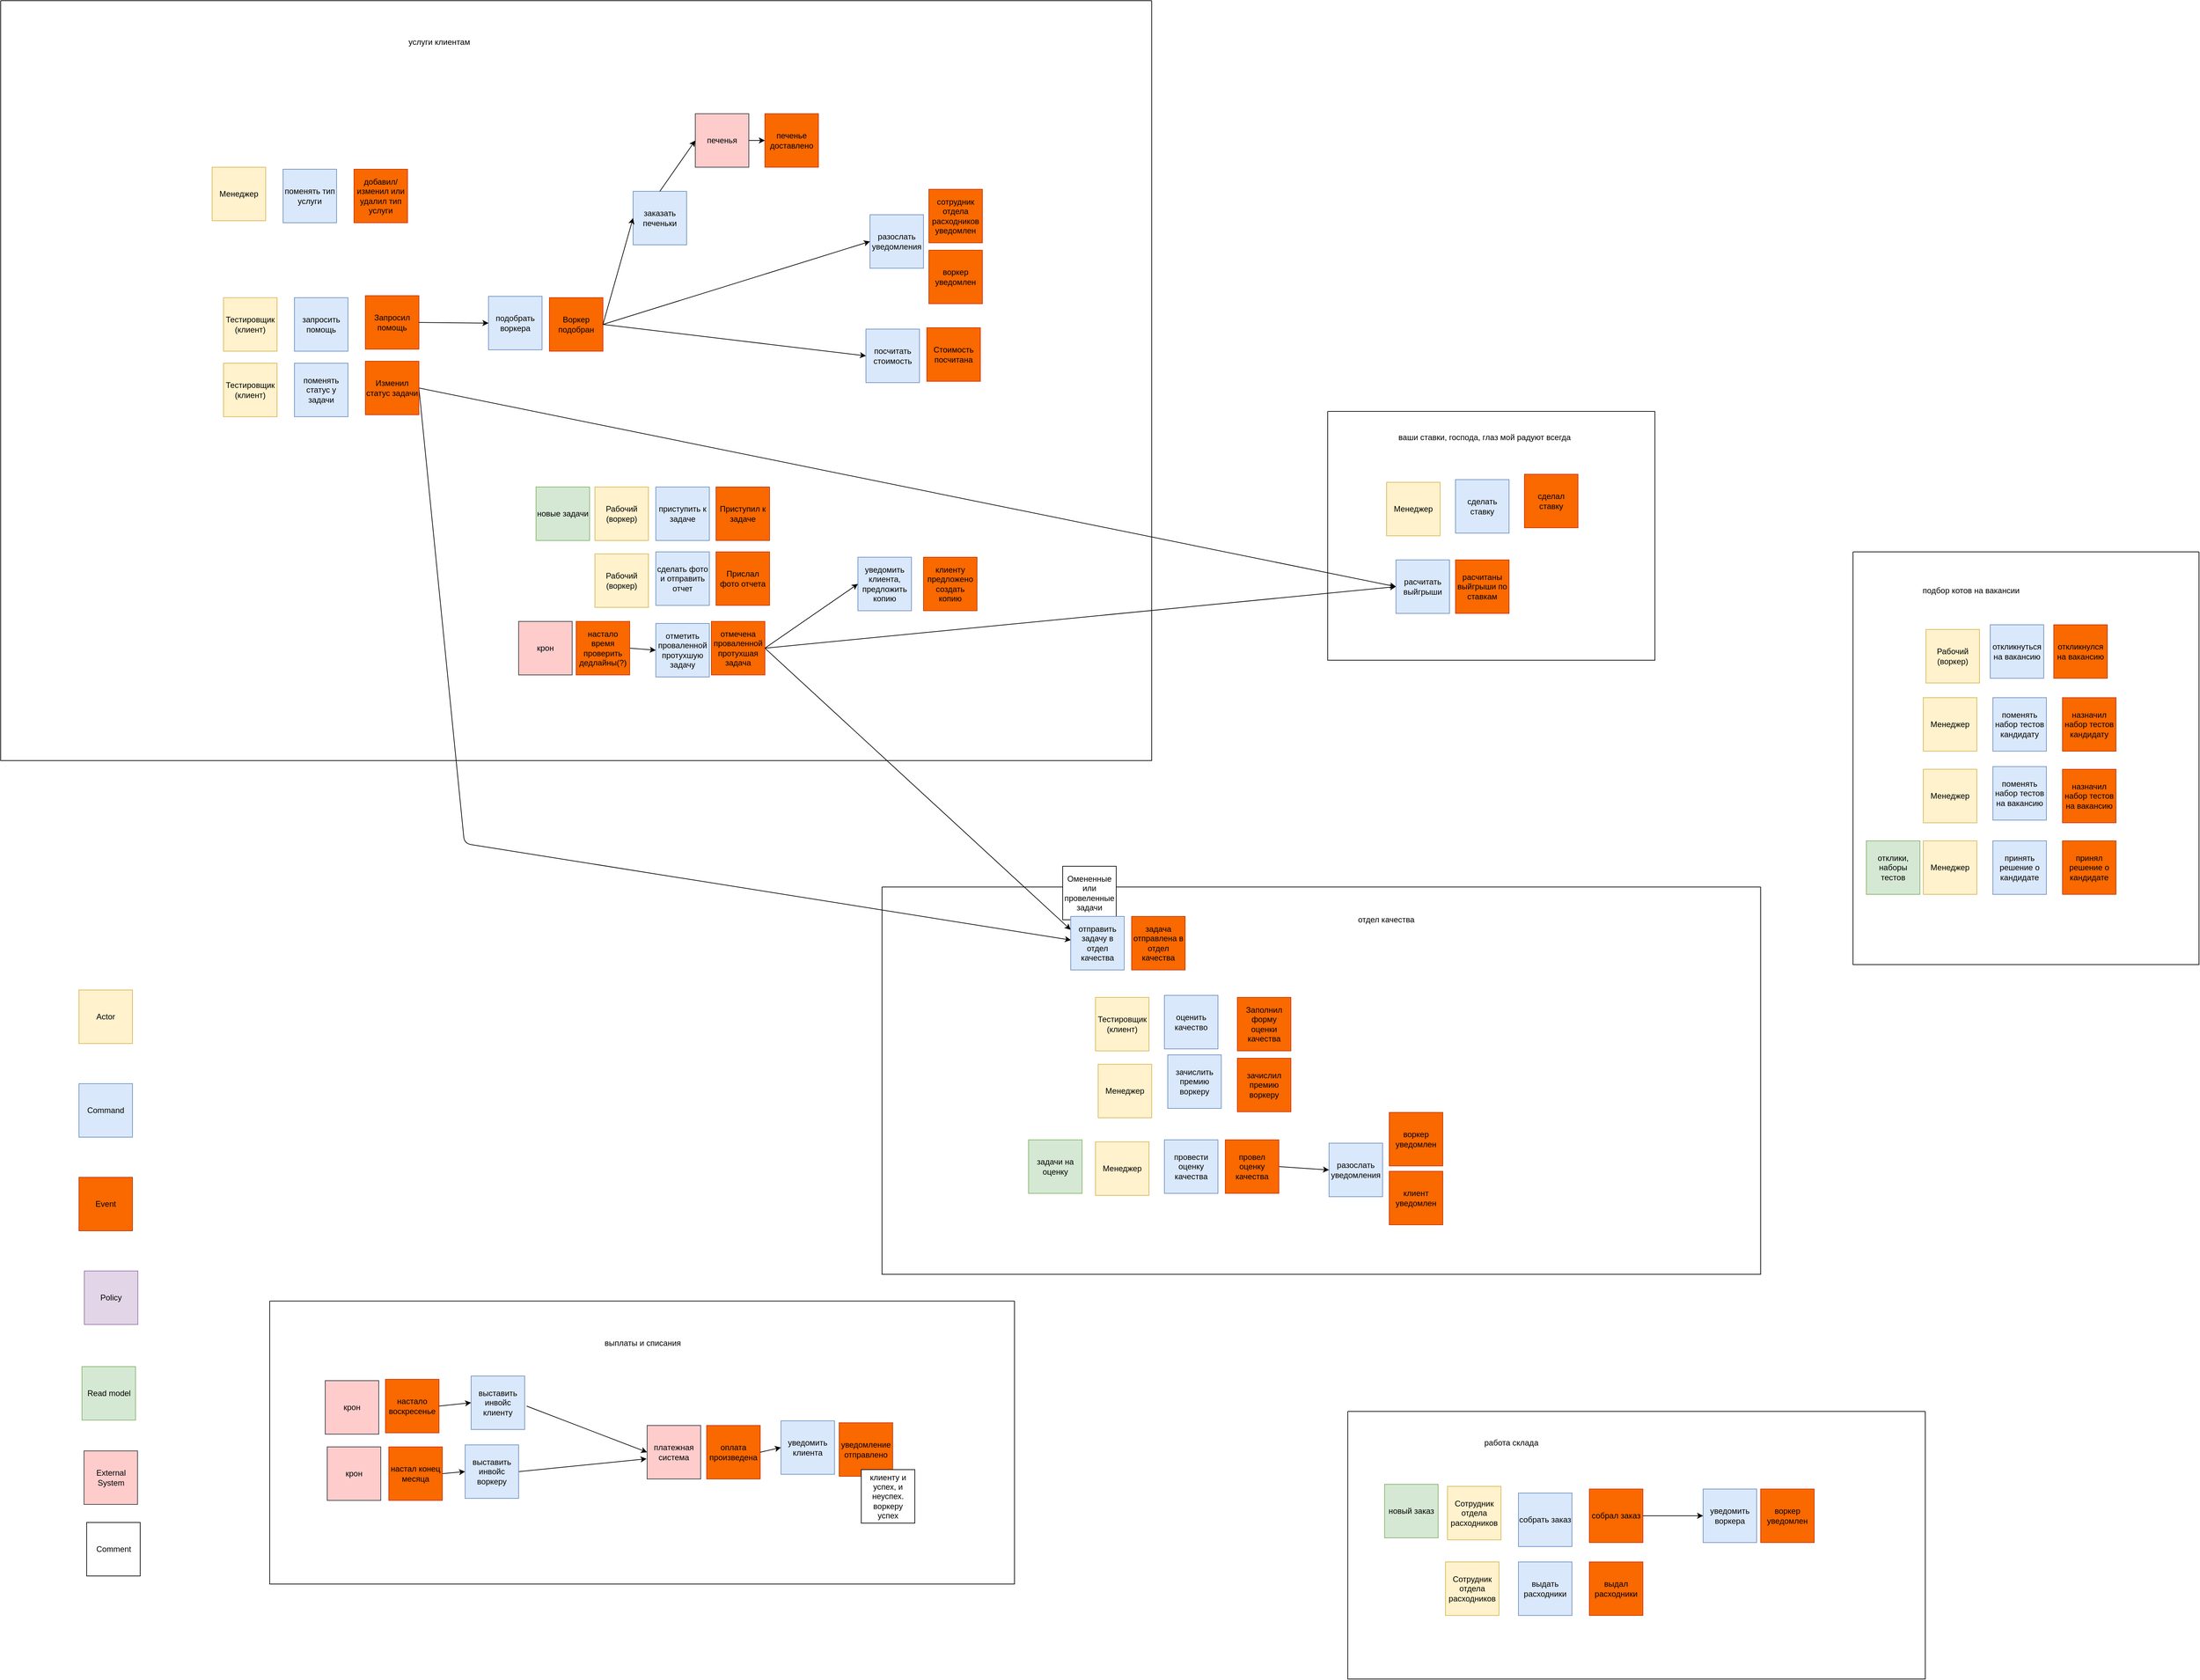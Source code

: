 <mxfile>
    <diagram id="7ufo_i_MTrv_OuP318Px" name="Page-1">
        <mxGraphModel dx="3291" dy="3073" grid="0" gridSize="10" guides="1" tooltips="1" connect="1" arrows="1" fold="1" page="0" pageScale="1" pageWidth="850" pageHeight="1100" math="0" shadow="0">
            <root>
                <mxCell id="0"/>
                <mxCell id="1" parent="0"/>
                <mxCell id="3" value="Actor" style="whiteSpace=wrap;html=1;aspect=fixed;fillColor=#fff2cc;strokeColor=#d6b656;" parent="1" vertex="1">
                    <mxGeometry x="-964" y="-271" width="80" height="80" as="geometry"/>
                </mxCell>
                <mxCell id="4" value="Command" style="whiteSpace=wrap;html=1;aspect=fixed;fillColor=#dae8fc;strokeColor=#6c8ebf;" parent="1" vertex="1">
                    <mxGeometry x="-964" y="-131" width="80" height="80" as="geometry"/>
                </mxCell>
                <mxCell id="5" value="Event" style="whiteSpace=wrap;html=1;aspect=fixed;fillColor=#fa6800;fontColor=#000000;strokeColor=#C73500;" parent="1" vertex="1">
                    <mxGeometry x="-964" y="9" width="80" height="80" as="geometry"/>
                </mxCell>
                <mxCell id="6" value="Policy" style="whiteSpace=wrap;html=1;aspect=fixed;fillColor=#e1d5e7;strokeColor=#9673a6;" parent="1" vertex="1">
                    <mxGeometry x="-956" y="149" width="80" height="80" as="geometry"/>
                </mxCell>
                <mxCell id="7" value="Read model" style="whiteSpace=wrap;html=1;aspect=fixed;fillColor=#d5e8d4;strokeColor=#82b366;" parent="1" vertex="1">
                    <mxGeometry x="-959.5" y="292" width="80" height="80" as="geometry"/>
                </mxCell>
                <mxCell id="8" value="External System" style="whiteSpace=wrap;html=1;aspect=fixed;fillColor=#ffcccc;strokeColor=#36393d;" parent="1" vertex="1">
                    <mxGeometry x="-956.5" y="418" width="80" height="80" as="geometry"/>
                </mxCell>
                <mxCell id="9" value="Comment" style="whiteSpace=wrap;html=1;aspect=fixed;" parent="1" vertex="1">
                    <mxGeometry x="-952.5" y="525" width="80" height="80" as="geometry"/>
                </mxCell>
                <mxCell id="40" style="edgeStyle=none;html=1;exitX=1;exitY=0.5;exitDx=0;exitDy=0;entryX=0.004;entryY=0.442;entryDx=0;entryDy=0;entryPerimeter=0;" parent="1" source="18" target="97" edge="1">
                    <mxGeometry relative="1" as="geometry">
                        <Array as="points">
                            <mxPoint x="-388" y="-490"/>
                        </Array>
                    </mxGeometry>
                </mxCell>
                <mxCell id="86" style="edgeStyle=none;html=1;exitX=1;exitY=0.5;exitDx=0;exitDy=0;entryX=0;entryY=0.5;entryDx=0;entryDy=0;" parent="1" source="18" target="103" edge="1">
                    <mxGeometry relative="1" as="geometry"/>
                </mxCell>
                <mxCell id="112" style="edgeStyle=none;html=1;exitX=1;exitY=0.5;exitDx=0;exitDy=0;entryX=0;entryY=0.25;entryDx=0;entryDy=0;" parent="1" source="29" target="97" edge="1">
                    <mxGeometry relative="1" as="geometry"/>
                </mxCell>
                <mxCell id="113" style="edgeStyle=none;html=1;exitX=1;exitY=0.5;exitDx=0;exitDy=0;entryX=0;entryY=0.5;entryDx=0;entryDy=0;" parent="1" source="29" target="103" edge="1">
                    <mxGeometry relative="1" as="geometry"/>
                </mxCell>
                <mxCell id="130" value="" style="swimlane;startSize=0;" parent="1" vertex="1">
                    <mxGeometry x="902" y="-1136" width="489" height="372" as="geometry"/>
                </mxCell>
                <mxCell id="52" value="&lt;span style=&quot;font-weight: 400;&quot;&gt;сделал ставку&lt;/span&gt;" style="whiteSpace=wrap;html=1;aspect=fixed;fillColor=#fa6800;fontColor=#000000;strokeColor=#C73500;fontStyle=1" parent="130" vertex="1">
                    <mxGeometry x="294" y="94" width="80" height="80" as="geometry"/>
                </mxCell>
                <mxCell id="53" value="&lt;span style=&quot;font-weight: 400;&quot;&gt;расчитаны выйгрыши по ставкам&lt;/span&gt;" style="whiteSpace=wrap;html=1;aspect=fixed;fillColor=#fa6800;fontColor=#000000;strokeColor=#C73500;fontStyle=1" parent="130" vertex="1">
                    <mxGeometry x="191" y="222" width="80" height="80" as="geometry"/>
                </mxCell>
                <mxCell id="82" value="Менеджер" style="whiteSpace=wrap;html=1;aspect=fixed;fillColor=#fff2cc;strokeColor=#d6b656;" parent="130" vertex="1">
                    <mxGeometry x="88" y="106" width="80" height="80" as="geometry"/>
                </mxCell>
                <mxCell id="85" value="сделать ставку" style="whiteSpace=wrap;html=1;aspect=fixed;fillColor=#dae8fc;strokeColor=#6c8ebf;" parent="130" vertex="1">
                    <mxGeometry x="191" y="102" width="80" height="80" as="geometry"/>
                </mxCell>
                <mxCell id="103" value="расчитать выйгрыши" style="whiteSpace=wrap;html=1;aspect=fixed;fillColor=#dae8fc;strokeColor=#6c8ebf;" parent="130" vertex="1">
                    <mxGeometry x="102" y="222" width="80" height="80" as="geometry"/>
                </mxCell>
                <mxCell id="131" value="ваши ставки, господа, глаз мой радуют всегда&lt;span style=&quot;color: rgba(0, 0, 0, 0); font-family: monospace; font-size: 0px; text-align: start;&quot;&gt;%3CmxGraphModel%3E%3Croot%3E%3CmxCell%20id%3D%220%22%2F%3E%3CmxCell%20id%3D%221%22%20parent%3D%220%22%2F%3E%3CmxCell%20id%3D%222%22%20value%3D%22%26lt%3Bspan%20style%3D%26quot%3Bfont-weight%3A%20normal%3B%26quot%3B%26gt%3B%D0%BE%D1%82%D0%BC%D0%B5%D1%87%D0%B5%D0%BD%D0%B0%20%D0%BF%D1%80%D0%BE%D0%B2%D0%B0%D0%BB%D0%B5%D0%BD%D0%BD%D0%BE%D0%B9%20%D0%BF%D1%80%D0%BE%D1%82%D1%83%D1%85%D1%88%D0%B0%D1%8F%20%D0%B7%D0%B0%D0%B4%D0%B0%D1%87%D0%B0%26lt%3B%2Fspan%26gt%3B%22%20style%3D%22whiteSpace%3Dwrap%3Bhtml%3D1%3Baspect%3Dfixed%3BfillColor%3D%23fa6800%3BfontColor%3D%23000000%3BstrokeColor%3D%23C73500%3BfontStyle%3D1%22%20vertex%3D%221%22%20parent%3D%221%22%3E%3CmxGeometry%20x%3D%22-151%22%20y%3D%22-830%22%20width%3D%2280%22%20height%3D%2280%22%20as%3D%22geometry%22%2F%3E%3C%2FmxCell%3E%3C%2Froot%3E%3C%2FmxGraphModel%3EЮ&lt;/span&gt;" style="text;html=1;align=center;verticalAlign=middle;resizable=0;points=[];autosize=1;strokeColor=none;fillColor=none;" parent="130" vertex="1">
                    <mxGeometry x="96" y="26" width="275" height="26" as="geometry"/>
                </mxCell>
                <mxCell id="132" value="" style="swimlane;startSize=0;" parent="1" vertex="1">
                    <mxGeometry x="1687" y="-926" width="517" height="617" as="geometry"/>
                </mxCell>
                <mxCell id="25" value="&lt;span style=&quot;font-weight: normal;&quot;&gt;откликнулся на вакансию&lt;/span&gt;" style="whiteSpace=wrap;html=1;aspect=fixed;fillColor=#fa6800;fontColor=#000000;strokeColor=#C73500;fontStyle=1" parent="132" vertex="1">
                    <mxGeometry x="300" y="109" width="80" height="80" as="geometry"/>
                </mxCell>
                <mxCell id="26" value="&lt;span style=&quot;font-weight: normal;&quot;&gt;назначил набор тестов кандидату&lt;/span&gt;" style="whiteSpace=wrap;html=1;aspect=fixed;fillColor=#fa6800;fontColor=#000000;strokeColor=#C73500;fontStyle=1" parent="132" vertex="1">
                    <mxGeometry x="313" y="218" width="80" height="80" as="geometry"/>
                </mxCell>
                <mxCell id="27" value="&lt;span style=&quot;font-weight: normal;&quot;&gt;назначил набор тестов на вакансию&lt;/span&gt;" style="whiteSpace=wrap;html=1;aspect=fixed;fillColor=#fa6800;fontColor=#000000;strokeColor=#C73500;fontStyle=1" parent="132" vertex="1">
                    <mxGeometry x="313" y="325" width="80" height="80" as="geometry"/>
                </mxCell>
                <mxCell id="28" value="&lt;span style=&quot;font-weight: normal;&quot;&gt;принял решение о кандидате&lt;/span&gt;" style="whiteSpace=wrap;html=1;aspect=fixed;fillColor=#fa6800;fontColor=#000000;strokeColor=#C73500;fontStyle=1" parent="132" vertex="1">
                    <mxGeometry x="313" y="432" width="80" height="80" as="geometry"/>
                </mxCell>
                <mxCell id="68" value="Рабочий (воркер)" style="whiteSpace=wrap;html=1;aspect=fixed;fillColor=#fff2cc;strokeColor=#d6b656;" parent="132" vertex="1">
                    <mxGeometry x="109" y="116" width="80" height="80" as="geometry"/>
                </mxCell>
                <mxCell id="72" value="откликнуться на вакансию" style="whiteSpace=wrap;html=1;aspect=fixed;fillColor=#dae8fc;strokeColor=#6c8ebf;" parent="132" vertex="1">
                    <mxGeometry x="205" y="109" width="80" height="80" as="geometry"/>
                </mxCell>
                <mxCell id="78" value="Менеджер" style="whiteSpace=wrap;html=1;aspect=fixed;fillColor=#fff2cc;strokeColor=#d6b656;" parent="132" vertex="1">
                    <mxGeometry x="105" y="218" width="80" height="80" as="geometry"/>
                </mxCell>
                <mxCell id="79" value="Менеджер" style="whiteSpace=wrap;html=1;aspect=fixed;fillColor=#fff2cc;strokeColor=#d6b656;" parent="132" vertex="1">
                    <mxGeometry x="105" y="325" width="80" height="80" as="geometry"/>
                </mxCell>
                <mxCell id="80" value="Менеджер" style="whiteSpace=wrap;html=1;aspect=fixed;fillColor=#fff2cc;strokeColor=#d6b656;" parent="132" vertex="1">
                    <mxGeometry x="105" y="432" width="80" height="80" as="geometry"/>
                </mxCell>
                <mxCell id="88" value="поменять набор тестов кандидату" style="whiteSpace=wrap;html=1;aspect=fixed;fillColor=#dae8fc;strokeColor=#6c8ebf;" parent="132" vertex="1">
                    <mxGeometry x="209" y="218" width="80" height="80" as="geometry"/>
                </mxCell>
                <mxCell id="89" value="поменять набор тестов на вакансию" style="whiteSpace=wrap;html=1;aspect=fixed;fillColor=#dae8fc;strokeColor=#6c8ebf;" parent="132" vertex="1">
                    <mxGeometry x="209" y="321" width="80" height="80" as="geometry"/>
                </mxCell>
                <mxCell id="90" value="принять решение о кандидате" style="whiteSpace=wrap;html=1;aspect=fixed;fillColor=#dae8fc;strokeColor=#6c8ebf;" parent="132" vertex="1">
                    <mxGeometry x="209" y="432" width="80" height="80" as="geometry"/>
                </mxCell>
                <mxCell id="133" value="подбор котов на вакансии" style="text;html=1;align=center;verticalAlign=middle;resizable=0;points=[];autosize=1;strokeColor=none;fillColor=none;" parent="132" vertex="1">
                    <mxGeometry x="94" y="45" width="163" height="26" as="geometry"/>
                </mxCell>
                <mxCell id="149" value="отклики, наборы тестов" style="whiteSpace=wrap;html=1;aspect=fixed;fillColor=#d5e8d4;strokeColor=#82b366;" vertex="1" parent="132">
                    <mxGeometry x="20" y="432" width="80" height="80" as="geometry"/>
                </mxCell>
                <mxCell id="134" value="" style="swimlane;startSize=0;" parent="1" vertex="1">
                    <mxGeometry x="932" y="359" width="863" height="400" as="geometry"/>
                </mxCell>
                <mxCell id="14" value="Сотрудник отдела расходников" style="whiteSpace=wrap;html=1;aspect=fixed;fillColor=#fff2cc;strokeColor=#d6b656;" parent="134" vertex="1">
                    <mxGeometry x="149" y="112" width="80" height="80" as="geometry"/>
                </mxCell>
                <mxCell id="32" value="&lt;span style=&quot;font-weight: normal;&quot;&gt;выдал расходники&lt;/span&gt;" style="whiteSpace=wrap;html=1;aspect=fixed;fillColor=#fa6800;fontColor=#000000;strokeColor=#C73500;fontStyle=1" parent="134" vertex="1">
                    <mxGeometry x="361" y="225" width="80" height="80" as="geometry"/>
                </mxCell>
                <mxCell id="54" value="&lt;span style=&quot;font-weight: normal;&quot;&gt;собрал заказ&lt;/span&gt;" style="whiteSpace=wrap;html=1;aspect=fixed;fillColor=#fa6800;fontColor=#000000;strokeColor=#C73500;fontStyle=1" parent="134" vertex="1">
                    <mxGeometry x="361" y="116" width="80" height="80" as="geometry"/>
                </mxCell>
                <mxCell id="55" value="&lt;span style=&quot;font-weight: normal;&quot;&gt;воркер уведомлен&lt;/span&gt;" style="whiteSpace=wrap;html=1;aspect=fixed;fillColor=#fa6800;fontColor=#000000;strokeColor=#C73500;fontStyle=1" parent="134" vertex="1">
                    <mxGeometry x="617" y="116" width="80" height="80" as="geometry"/>
                </mxCell>
                <mxCell id="93" value="Сотрудник отдела расходников" style="whiteSpace=wrap;html=1;aspect=fixed;fillColor=#fff2cc;strokeColor=#d6b656;" parent="134" vertex="1">
                    <mxGeometry x="146" y="225" width="80" height="80" as="geometry"/>
                </mxCell>
                <mxCell id="94" value="собрать заказ" style="whiteSpace=wrap;html=1;aspect=fixed;fillColor=#dae8fc;strokeColor=#6c8ebf;" parent="134" vertex="1">
                    <mxGeometry x="255" y="122" width="80" height="80" as="geometry"/>
                </mxCell>
                <mxCell id="95" value="выдать расходники" style="whiteSpace=wrap;html=1;aspect=fixed;fillColor=#dae8fc;strokeColor=#6c8ebf;" parent="134" vertex="1">
                    <mxGeometry x="255" y="225" width="80" height="80" as="geometry"/>
                </mxCell>
                <mxCell id="108" value="уведомить воркера" style="whiteSpace=wrap;html=1;aspect=fixed;fillColor=#dae8fc;strokeColor=#6c8ebf;" parent="134" vertex="1">
                    <mxGeometry x="531" y="116" width="80" height="80" as="geometry"/>
                </mxCell>
                <mxCell id="56" style="edgeStyle=none;html=1;exitX=1;exitY=0.5;exitDx=0;exitDy=0;entryX=0;entryY=0.5;entryDx=0;entryDy=0;" parent="134" source="54" target="108" edge="1">
                    <mxGeometry relative="1" as="geometry"/>
                </mxCell>
                <mxCell id="135" value="работа склада" style="text;html=1;align=center;verticalAlign=middle;resizable=0;points=[];autosize=1;strokeColor=none;fillColor=none;" parent="134" vertex="1">
                    <mxGeometry x="194" y="34" width="99" height="26" as="geometry"/>
                </mxCell>
                <mxCell id="142" value="новый заказ" style="whiteSpace=wrap;html=1;aspect=fixed;fillColor=#d5e8d4;strokeColor=#82b366;" vertex="1" parent="134">
                    <mxGeometry x="55" y="109" width="80" height="80" as="geometry"/>
                </mxCell>
                <mxCell id="136" value="" style="swimlane;startSize=0;" parent="1" vertex="1">
                    <mxGeometry x="236" y="-425" width="1313" height="579" as="geometry"/>
                </mxCell>
                <mxCell id="39" value="&lt;span style=&quot;font-weight: normal;&quot;&gt;задача отправлена в отдел качества&lt;/span&gt;" style="whiteSpace=wrap;html=1;aspect=fixed;fillColor=#fa6800;fontColor=#000000;strokeColor=#C73500;fontStyle=1" parent="136" vertex="1">
                    <mxGeometry x="373" y="44" width="80" height="80" as="geometry"/>
                </mxCell>
                <mxCell id="41" value="Омененные или провеленные задачи" style="whiteSpace=wrap;html=1;aspect=fixed;" parent="136" vertex="1">
                    <mxGeometry x="270" y="-31" width="80" height="80" as="geometry"/>
                </mxCell>
                <mxCell id="42" value="&lt;span style=&quot;font-weight: normal;&quot;&gt;Заполнил форму оценки качества&lt;/span&gt;" style="whiteSpace=wrap;html=1;aspect=fixed;fillColor=#fa6800;fontColor=#000000;strokeColor=#C73500;fontStyle=1" parent="136" vertex="1">
                    <mxGeometry x="531" y="165" width="80" height="80" as="geometry"/>
                </mxCell>
                <mxCell id="60" value="&lt;span style=&quot;font-weight: normal;&quot;&gt;воркер уведомлен&lt;/span&gt;" style="whiteSpace=wrap;html=1;aspect=fixed;fillColor=#fa6800;fontColor=#000000;strokeColor=#C73500;fontStyle=1" parent="136" vertex="1">
                    <mxGeometry x="758" y="337" width="80" height="80" as="geometry"/>
                </mxCell>
                <mxCell id="61" value="&lt;span style=&quot;font-weight: normal;&quot;&gt;клиент уведомлен&lt;/span&gt;" style="whiteSpace=wrap;html=1;aspect=fixed;fillColor=#fa6800;fontColor=#000000;strokeColor=#C73500;fontStyle=1" parent="136" vertex="1">
                    <mxGeometry x="758" y="425" width="80" height="80" as="geometry"/>
                </mxCell>
                <mxCell id="76" value="Тестировщик&lt;br&gt;(клиент)" style="whiteSpace=wrap;html=1;aspect=fixed;fillColor=#fff2cc;strokeColor=#d6b656;" parent="136" vertex="1">
                    <mxGeometry x="319" y="165" width="80" height="80" as="geometry"/>
                </mxCell>
                <mxCell id="77" value="оценить качество" style="whiteSpace=wrap;html=1;aspect=fixed;fillColor=#dae8fc;strokeColor=#6c8ebf;" parent="136" vertex="1">
                    <mxGeometry x="422" y="162" width="80" height="80" as="geometry"/>
                </mxCell>
                <mxCell id="81" value="Менеджер" style="whiteSpace=wrap;html=1;aspect=fixed;fillColor=#fff2cc;strokeColor=#d6b656;" parent="136" vertex="1">
                    <mxGeometry x="319" y="381" width="80" height="80" as="geometry"/>
                </mxCell>
                <mxCell id="91" value="провести оценку качества" style="whiteSpace=wrap;html=1;aspect=fixed;fillColor=#dae8fc;strokeColor=#6c8ebf;" parent="136" vertex="1">
                    <mxGeometry x="422" y="378" width="80" height="80" as="geometry"/>
                </mxCell>
                <mxCell id="97" value="отправить задачу в отдел качества" style="whiteSpace=wrap;html=1;aspect=fixed;fillColor=#dae8fc;strokeColor=#6c8ebf;" parent="136" vertex="1">
                    <mxGeometry x="282" y="44" width="80" height="80" as="geometry"/>
                </mxCell>
                <mxCell id="105" value="разослать уведомления" style="whiteSpace=wrap;html=1;aspect=fixed;fillColor=#dae8fc;strokeColor=#6c8ebf;" parent="136" vertex="1">
                    <mxGeometry x="668" y="383" width="80" height="80" as="geometry"/>
                </mxCell>
                <mxCell id="107" style="edgeStyle=none;html=1;exitX=1;exitY=0.5;exitDx=0;exitDy=0;entryX=0;entryY=0.5;entryDx=0;entryDy=0;" parent="136" source="146" target="105" edge="1">
                    <mxGeometry relative="1" as="geometry"/>
                </mxCell>
                <mxCell id="137" value="отдел качества" style="text;html=1;align=center;verticalAlign=middle;resizable=0;points=[];autosize=1;strokeColor=none;fillColor=none;" parent="136" vertex="1">
                    <mxGeometry x="702" y="36" width="102" height="26" as="geometry"/>
                </mxCell>
                <mxCell id="143" value="&lt;span style=&quot;font-weight: normal;&quot;&gt;зачислил премию воркеру&lt;/span&gt;&lt;span style=&quot;color: rgba(0, 0, 0, 0); font-family: monospace; font-size: 0px; font-weight: 400; text-align: start;&quot;&gt;%3CmxGraphModel%3E%3Croot%3E%3CmxCell%20id%3D%220%22%2F%3E%3CmxCell%20id%3D%221%22%20parent%3D%220%22%2F%3E%3CmxCell%20id%3D%222%22%20value%3D%22%26lt%3Bspan%20style%3D%26quot%3Bfont-weight%3A%20normal%3B%26quot%3B%26gt%3B%D0%BF%D1%80%D0%B8%D0%BD%D1%8F%D0%BB%20%D1%80%D0%B5%D1%88%D0%B5%D0%BD%D0%B8%D0%B5%20%D0%BE%20%D0%BA%D0%B0%D0%BD%D0%B4%D0%B8%D0%B4%D0%B0%D1%82%D0%B5%26lt%3B%2Fspan%26gt%3B%22%20style%3D%22whiteSpace%3Dwrap%3Bhtml%3D1%3Baspect%3Dfixed%3BfillColor%3D%23fa6800%3BfontColor%3D%23000000%3BstrokeColor%3D%23C73500%3BfontStyle%3D1%22%20vertex%3D%221%22%20parent%3D%221%22%3E%3CmxGeometry%20x%3D%221259%22%20y%3D%22513%22%20width%3D%2280%22%20height%3D%2280%22%20as%3D%22geometry%22%2F%3E%3C%2FmxCell%3E%3C%2Froot%3E%3C%2FmxGraphModel%3E&lt;/span&gt;" style="whiteSpace=wrap;html=1;aspect=fixed;fillColor=#fa6800;fontColor=#000000;strokeColor=#C73500;fontStyle=1" vertex="1" parent="136">
                    <mxGeometry x="531" y="256" width="80" height="80" as="geometry"/>
                </mxCell>
                <mxCell id="144" value="Менеджер" style="whiteSpace=wrap;html=1;aspect=fixed;fillColor=#fff2cc;strokeColor=#d6b656;" vertex="1" parent="136">
                    <mxGeometry x="323" y="265" width="80" height="80" as="geometry"/>
                </mxCell>
                <mxCell id="145" value="зачислить премию воркеру" style="whiteSpace=wrap;html=1;aspect=fixed;fillColor=#dae8fc;strokeColor=#6c8ebf;" vertex="1" parent="136">
                    <mxGeometry x="427" y="251" width="80" height="80" as="geometry"/>
                </mxCell>
                <mxCell id="146" value="&lt;span style=&quot;font-weight: 400;&quot;&gt;провел оценку качества&lt;/span&gt;" style="whiteSpace=wrap;html=1;aspect=fixed;fillColor=#fa6800;fontColor=#000000;strokeColor=#C73500;fontStyle=1" vertex="1" parent="136">
                    <mxGeometry x="513" y="378" width="80" height="80" as="geometry"/>
                </mxCell>
                <mxCell id="147" value="задачи на оценку" style="whiteSpace=wrap;html=1;aspect=fixed;fillColor=#d5e8d4;strokeColor=#82b366;" vertex="1" parent="136">
                    <mxGeometry x="219" y="378" width="80" height="80" as="geometry"/>
                </mxCell>
                <mxCell id="138" value="" style="swimlane;startSize=0;" parent="1" vertex="1">
                    <mxGeometry x="-679" y="194" width="1113" height="423" as="geometry"/>
                </mxCell>
                <mxCell id="47" style="edgeStyle=none;html=1;exitX=1;exitY=0.5;exitDx=0;exitDy=0;entryX=0;entryY=0.5;entryDx=0;entryDy=0;" parent="138" target="44" edge="1">
                    <mxGeometry relative="1" as="geometry">
                        <mxPoint x="384" y="157" as="sourcePoint"/>
                    </mxGeometry>
                </mxCell>
                <mxCell id="44" value="платежная система" style="whiteSpace=wrap;html=1;aspect=fixed;fillColor=#ffcccc;strokeColor=#36393d;" parent="138" vertex="1">
                    <mxGeometry x="564" y="186" width="80" height="80" as="geometry"/>
                </mxCell>
                <mxCell id="45" value="&lt;span style=&quot;font-weight: normal;&quot;&gt;оплата произведена&lt;/span&gt;" style="whiteSpace=wrap;html=1;aspect=fixed;fillColor=#fa6800;fontColor=#000000;strokeColor=#C73500;fontStyle=1" parent="138" vertex="1">
                    <mxGeometry x="653" y="186" width="80" height="80" as="geometry"/>
                </mxCell>
                <mxCell id="50" style="edgeStyle=none;html=1;exitX=1;exitY=0.5;exitDx=0;exitDy=0;entryX=-0.01;entryY=0.623;entryDx=0;entryDy=0;entryPerimeter=0;" parent="138" source="122" target="44" edge="1">
                    <mxGeometry relative="1" as="geometry">
                        <mxPoint x="384" y="248.0" as="sourcePoint"/>
                    </mxGeometry>
                </mxCell>
                <mxCell id="57" value="&lt;span style=&quot;font-weight: 400;&quot;&gt;уведомление отправлено&lt;/span&gt;" style="whiteSpace=wrap;html=1;aspect=fixed;fillColor=#fa6800;fontColor=#000000;strokeColor=#C73500;fontStyle=1" parent="138" vertex="1">
                    <mxGeometry x="851" y="182" width="80" height="80" as="geometry"/>
                </mxCell>
                <mxCell id="59" value="клиенту и успех, и неуспех. воркеру успех" style="whiteSpace=wrap;html=1;aspect=fixed;" parent="138" vertex="1">
                    <mxGeometry x="884" y="252" width="80" height="80" as="geometry"/>
                </mxCell>
                <mxCell id="104" value="уведомить клиента" style="whiteSpace=wrap;html=1;aspect=fixed;fillColor=#dae8fc;strokeColor=#6c8ebf;" parent="138" vertex="1">
                    <mxGeometry x="764" y="179" width="80" height="80" as="geometry"/>
                </mxCell>
                <mxCell id="58" style="edgeStyle=none;html=1;exitX=1;exitY=0.5;exitDx=0;exitDy=0;entryX=0;entryY=0.5;entryDx=0;entryDy=0;" parent="138" source="45" target="104" edge="1">
                    <mxGeometry relative="1" as="geometry"/>
                </mxCell>
                <mxCell id="118" value="крон" style="whiteSpace=wrap;html=1;aspect=fixed;fillColor=#ffcccc;strokeColor=#36393d;" parent="138" vertex="1">
                    <mxGeometry x="83" y="119" width="80" height="80" as="geometry"/>
                </mxCell>
                <mxCell id="119" value="крон" style="whiteSpace=wrap;html=1;aspect=fixed;fillColor=#ffcccc;strokeColor=#36393d;" parent="138" vertex="1">
                    <mxGeometry x="86" y="218" width="80" height="80" as="geometry"/>
                </mxCell>
                <mxCell id="120" value="настало воскресенье" style="whiteSpace=wrap;html=1;aspect=fixed;fillColor=#fa6800;fontColor=#000000;strokeColor=#C73500;" parent="138" vertex="1">
                    <mxGeometry x="173" y="117" width="80" height="80" as="geometry"/>
                </mxCell>
                <mxCell id="121" value="выставить инвойс клиенту" style="whiteSpace=wrap;html=1;aspect=fixed;fillColor=#dae8fc;strokeColor=#6c8ebf;" parent="138" vertex="1">
                    <mxGeometry x="301" y="112" width="80" height="80" as="geometry"/>
                </mxCell>
                <mxCell id="124" style="edgeStyle=none;html=1;exitX=1;exitY=0.5;exitDx=0;exitDy=0;entryX=0;entryY=0.5;entryDx=0;entryDy=0;" parent="138" source="120" target="121" edge="1">
                    <mxGeometry relative="1" as="geometry"/>
                </mxCell>
                <mxCell id="122" value="выставить инвойс воркеру" style="whiteSpace=wrap;html=1;aspect=fixed;fillColor=#dae8fc;strokeColor=#6c8ebf;" parent="138" vertex="1">
                    <mxGeometry x="292" y="215" width="80" height="80" as="geometry"/>
                </mxCell>
                <mxCell id="125" style="edgeStyle=none;html=1;exitX=1;exitY=0.5;exitDx=0;exitDy=0;entryX=0;entryY=0.5;entryDx=0;entryDy=0;" parent="138" source="123" target="122" edge="1">
                    <mxGeometry relative="1" as="geometry"/>
                </mxCell>
                <mxCell id="123" value="настал конец месяца" style="whiteSpace=wrap;html=1;aspect=fixed;fillColor=#fa6800;fontColor=#000000;strokeColor=#C73500;" parent="138" vertex="1">
                    <mxGeometry x="178" y="218" width="80" height="80" as="geometry"/>
                </mxCell>
                <mxCell id="139" value="выплаты и списания" style="text;html=1;align=center;verticalAlign=middle;resizable=0;points=[];autosize=1;strokeColor=none;fillColor=none;" parent="138" vertex="1">
                    <mxGeometry x="490.5" y="50" width="132" height="26" as="geometry"/>
                </mxCell>
                <mxCell id="140" value="" style="swimlane;startSize=0;" parent="1" vertex="1">
                    <mxGeometry x="-1081" y="-1750" width="1720" height="1136" as="geometry"/>
                </mxCell>
                <mxCell id="10" value="Менеджер" style="whiteSpace=wrap;html=1;aspect=fixed;fillColor=#fff2cc;strokeColor=#d6b656;" parent="140" vertex="1">
                    <mxGeometry x="316" y="249" width="80" height="80" as="geometry"/>
                </mxCell>
                <mxCell id="11" value="Тестировщик&lt;br&gt;(клиент)" style="whiteSpace=wrap;html=1;aspect=fixed;fillColor=#fff2cc;strokeColor=#d6b656;" parent="140" vertex="1">
                    <mxGeometry x="333" y="444" width="80" height="80" as="geometry"/>
                </mxCell>
                <mxCell id="12" value="Рабочий (воркер)" style="whiteSpace=wrap;html=1;aspect=fixed;fillColor=#fff2cc;strokeColor=#d6b656;" parent="140" vertex="1">
                    <mxGeometry x="888" y="727" width="80" height="80" as="geometry"/>
                </mxCell>
                <mxCell id="15" value="&lt;span style=&quot;font-weight: normal;&quot;&gt;Запросил помощь&lt;/span&gt;" style="whiteSpace=wrap;html=1;aspect=fixed;fillColor=#fa6800;fontColor=#000000;strokeColor=#C73500;fontStyle=1" parent="140" vertex="1">
                    <mxGeometry x="545" y="441" width="80" height="80" as="geometry"/>
                </mxCell>
                <mxCell id="16" value="&lt;span style=&quot;font-weight: normal;&quot;&gt;добавил/изменил или удалил тип услуги&lt;/span&gt;" style="whiteSpace=wrap;html=1;aspect=fixed;fillColor=#fa6800;fontColor=#000000;strokeColor=#C73500;fontStyle=1" parent="140" vertex="1">
                    <mxGeometry x="528" y="252" width="80" height="80" as="geometry"/>
                </mxCell>
                <mxCell id="18" value="&lt;span style=&quot;font-weight: normal;&quot;&gt;Изменил статус задачи&lt;/span&gt;" style="whiteSpace=wrap;html=1;aspect=fixed;fillColor=#fa6800;fontColor=#000000;strokeColor=#C73500;fontStyle=1" parent="140" vertex="1">
                    <mxGeometry x="545" y="539" width="80" height="80" as="geometry"/>
                </mxCell>
                <mxCell id="19" value="&lt;span style=&quot;font-weight: normal;&quot;&gt;Воркер подобран&lt;/span&gt;" style="whiteSpace=wrap;html=1;aspect=fixed;fillColor=#fa6800;fontColor=#000000;strokeColor=#C73500;fontStyle=1" parent="140" vertex="1">
                    <mxGeometry x="820" y="444" width="80" height="80" as="geometry"/>
                </mxCell>
                <mxCell id="21" value="&lt;span style=&quot;font-weight: normal;&quot;&gt;Стоимость посчитана&lt;/span&gt;" style="whiteSpace=wrap;html=1;aspect=fixed;fillColor=#fa6800;fontColor=#000000;strokeColor=#C73500;fontStyle=1" parent="140" vertex="1">
                    <mxGeometry x="1384" y="489" width="80" height="80" as="geometry"/>
                </mxCell>
                <mxCell id="23" value="&lt;span style=&quot;font-weight: normal;&quot;&gt;Приступил к задаче&lt;/span&gt;" style="whiteSpace=wrap;html=1;aspect=fixed;fillColor=#fa6800;fontColor=#000000;strokeColor=#C73500;fontStyle=1" parent="140" vertex="1">
                    <mxGeometry x="1069" y="727" width="80" height="80" as="geometry"/>
                </mxCell>
                <mxCell id="24" value="&lt;span style=&quot;font-weight: normal;&quot;&gt;Прислал фото отчета&lt;/span&gt;" style="whiteSpace=wrap;html=1;aspect=fixed;fillColor=#fa6800;fontColor=#000000;strokeColor=#C73500;fontStyle=1" parent="140" vertex="1">
                    <mxGeometry x="1069" y="824" width="80" height="80" as="geometry"/>
                </mxCell>
                <mxCell id="29" value="&lt;span style=&quot;font-weight: normal;&quot;&gt;отмечена проваленной протухшая задача&lt;/span&gt;" style="whiteSpace=wrap;html=1;aspect=fixed;fillColor=#fa6800;fontColor=#000000;strokeColor=#C73500;fontStyle=1" parent="140" vertex="1">
                    <mxGeometry x="1062" y="928" width="80" height="80" as="geometry"/>
                </mxCell>
                <mxCell id="30" value="&lt;span style=&quot;font-weight: normal;&quot;&gt;клиенту предложено создать копию&lt;/span&gt;" style="whiteSpace=wrap;html=1;aspect=fixed;fillColor=#fa6800;fontColor=#000000;strokeColor=#C73500;fontStyle=1" parent="140" vertex="1">
                    <mxGeometry x="1379" y="832" width="80" height="80" as="geometry"/>
                </mxCell>
                <mxCell id="33" value="&lt;span style=&quot;font-weight: normal;&quot;&gt;сотрудник отдела расходников уведомлен&lt;/span&gt;" style="whiteSpace=wrap;html=1;aspect=fixed;fillColor=#fa6800;fontColor=#000000;strokeColor=#C73500;fontStyle=1" parent="140" vertex="1">
                    <mxGeometry x="1387" y="282" width="80" height="80" as="geometry"/>
                </mxCell>
                <mxCell id="35" value="печенья" style="whiteSpace=wrap;html=1;aspect=fixed;fillColor=#ffcccc;strokeColor=#36393d;" parent="140" vertex="1">
                    <mxGeometry x="1038" y="169" width="80" height="80" as="geometry"/>
                </mxCell>
                <mxCell id="37" value="&lt;span style=&quot;font-weight: normal;&quot;&gt;печенье доставлено&lt;/span&gt;" style="whiteSpace=wrap;html=1;aspect=fixed;fillColor=#fa6800;fontColor=#000000;strokeColor=#C73500;fontStyle=1" parent="140" vertex="1">
                    <mxGeometry x="1142" y="169" width="80" height="80" as="geometry"/>
                </mxCell>
                <mxCell id="38" style="edgeStyle=none;html=1;exitX=1;exitY=0.5;exitDx=0;exitDy=0;entryX=0;entryY=0.5;entryDx=0;entryDy=0;" parent="140" source="35" target="37" edge="1">
                    <mxGeometry relative="1" as="geometry"/>
                </mxCell>
                <mxCell id="64" value="&lt;span style=&quot;font-weight: normal;&quot;&gt;воркер уведомлен&lt;/span&gt;" style="whiteSpace=wrap;html=1;aspect=fixed;fillColor=#fa6800;fontColor=#000000;strokeColor=#C73500;fontStyle=1" parent="140" vertex="1">
                    <mxGeometry x="1387" y="373" width="80" height="80" as="geometry"/>
                </mxCell>
                <mxCell id="67" value="Рабочий (воркер)" style="whiteSpace=wrap;html=1;aspect=fixed;fillColor=#fff2cc;strokeColor=#d6b656;" parent="140" vertex="1">
                    <mxGeometry x="888" y="827" width="80" height="80" as="geometry"/>
                </mxCell>
                <mxCell id="70" value="приступить к задаче" style="whiteSpace=wrap;html=1;aspect=fixed;fillColor=#dae8fc;strokeColor=#6c8ebf;" parent="140" vertex="1">
                    <mxGeometry x="979" y="727" width="80" height="80" as="geometry"/>
                </mxCell>
                <mxCell id="71" value="сделать фото и отправить отчет" style="whiteSpace=wrap;html=1;aspect=fixed;fillColor=#dae8fc;strokeColor=#6c8ebf;" parent="140" vertex="1">
                    <mxGeometry x="979" y="824" width="80" height="80" as="geometry"/>
                </mxCell>
                <mxCell id="73" value="Тестировщик&lt;br&gt;(клиент)" style="whiteSpace=wrap;html=1;aspect=fixed;fillColor=#fff2cc;strokeColor=#d6b656;" parent="140" vertex="1">
                    <mxGeometry x="333" y="542" width="80" height="80" as="geometry"/>
                </mxCell>
                <mxCell id="74" value="запросить помощь" style="whiteSpace=wrap;html=1;aspect=fixed;fillColor=#dae8fc;strokeColor=#6c8ebf;" parent="140" vertex="1">
                    <mxGeometry x="439" y="444" width="80" height="80" as="geometry"/>
                </mxCell>
                <mxCell id="75" value="поменять статус у задачи" style="whiteSpace=wrap;html=1;aspect=fixed;fillColor=#dae8fc;strokeColor=#6c8ebf;" parent="140" vertex="1">
                    <mxGeometry x="439" y="542" width="80" height="80" as="geometry"/>
                </mxCell>
                <mxCell id="87" value="поменять тип услуги" style="whiteSpace=wrap;html=1;aspect=fixed;fillColor=#dae8fc;strokeColor=#6c8ebf;" parent="140" vertex="1">
                    <mxGeometry x="422" y="252" width="80" height="80" as="geometry"/>
                </mxCell>
                <mxCell id="96" value="подобрать воркера" style="whiteSpace=wrap;html=1;aspect=fixed;fillColor=#dae8fc;strokeColor=#6c8ebf;" parent="140" vertex="1">
                    <mxGeometry x="729" y="442" width="80" height="80" as="geometry"/>
                </mxCell>
                <mxCell id="20" style="edgeStyle=none;html=1;exitX=1;exitY=0.5;exitDx=0;exitDy=0;entryX=0;entryY=0.5;entryDx=0;entryDy=0;" parent="140" source="15" target="96" edge="1">
                    <mxGeometry relative="1" as="geometry"/>
                </mxCell>
                <mxCell id="99" value="разослать уведомления" style="whiteSpace=wrap;html=1;aspect=fixed;fillColor=#dae8fc;strokeColor=#6c8ebf;" parent="140" vertex="1">
                    <mxGeometry x="1299" y="320" width="80" height="80" as="geometry"/>
                </mxCell>
                <mxCell id="101" style="edgeStyle=none;html=1;exitX=1;exitY=0.5;exitDx=0;exitDy=0;entryX=0;entryY=0.5;entryDx=0;entryDy=0;" parent="140" source="19" target="99" edge="1">
                    <mxGeometry relative="1" as="geometry"/>
                </mxCell>
                <mxCell id="102" value="посчитать стоимость" style="whiteSpace=wrap;html=1;aspect=fixed;fillColor=#dae8fc;strokeColor=#6c8ebf;" parent="140" vertex="1">
                    <mxGeometry x="1293" y="491" width="80" height="80" as="geometry"/>
                </mxCell>
                <mxCell id="22" style="edgeStyle=none;html=1;exitX=1;exitY=0.5;exitDx=0;exitDy=0;entryX=0;entryY=0.5;entryDx=0;entryDy=0;" parent="140" source="19" target="102" edge="1">
                    <mxGeometry relative="1" as="geometry"/>
                </mxCell>
                <mxCell id="109" value="уведомить клиента, предложить копию" style="whiteSpace=wrap;html=1;aspect=fixed;fillColor=#dae8fc;strokeColor=#6c8ebf;" parent="140" vertex="1">
                    <mxGeometry x="1281" y="832" width="80" height="80" as="geometry"/>
                </mxCell>
                <mxCell id="31" style="edgeStyle=none;html=1;exitX=1;exitY=0.5;exitDx=0;exitDy=0;entryX=0;entryY=0.5;entryDx=0;entryDy=0;" parent="140" source="29" target="109" edge="1">
                    <mxGeometry relative="1" as="geometry"/>
                </mxCell>
                <mxCell id="114" value="заказать печеньки" style="whiteSpace=wrap;html=1;aspect=fixed;fillColor=#dae8fc;strokeColor=#6c8ebf;" parent="140" vertex="1">
                    <mxGeometry x="945" y="285" width="80" height="80" as="geometry"/>
                </mxCell>
                <mxCell id="115" style="edgeStyle=none;html=1;exitX=1;exitY=0.5;exitDx=0;exitDy=0;entryX=0;entryY=0.5;entryDx=0;entryDy=0;" parent="140" source="19" target="114" edge="1">
                    <mxGeometry relative="1" as="geometry"/>
                </mxCell>
                <mxCell id="36" style="edgeStyle=none;html=1;entryX=0;entryY=0.5;entryDx=0;entryDy=0;exitX=0.5;exitY=0;exitDx=0;exitDy=0;" parent="140" source="114" target="35" edge="1">
                    <mxGeometry relative="1" as="geometry"/>
                </mxCell>
                <mxCell id="126" value="крон" style="whiteSpace=wrap;html=1;aspect=fixed;fillColor=#ffcccc;strokeColor=#36393d;" parent="140" vertex="1">
                    <mxGeometry x="774" y="928" width="80" height="80" as="geometry"/>
                </mxCell>
                <mxCell id="127" value="отметить проваленной протухшую задачу" style="whiteSpace=wrap;html=1;aspect=fixed;fillColor=#dae8fc;strokeColor=#6c8ebf;" parent="140" vertex="1">
                    <mxGeometry x="979" y="931" width="80" height="80" as="geometry"/>
                </mxCell>
                <mxCell id="129" style="edgeStyle=none;html=1;exitX=1;exitY=0.5;exitDx=0;exitDy=0;entryX=0;entryY=0.5;entryDx=0;entryDy=0;" parent="140" source="128" target="127" edge="1">
                    <mxGeometry relative="1" as="geometry"/>
                </mxCell>
                <mxCell id="128" value="&lt;span style=&quot;font-weight: normal;&quot;&gt;настало время проверить дедлайны(?)&lt;/span&gt;" style="whiteSpace=wrap;html=1;aspect=fixed;fillColor=#fa6800;fontColor=#000000;strokeColor=#C73500;fontStyle=1" parent="140" vertex="1">
                    <mxGeometry x="860" y="928" width="80" height="80" as="geometry"/>
                </mxCell>
                <mxCell id="141" value="услуги клиентам" style="text;html=1;align=center;verticalAlign=middle;resizable=0;points=[];autosize=1;strokeColor=none;fillColor=none;" parent="140" vertex="1">
                    <mxGeometry x="600" y="49" width="110" height="26" as="geometry"/>
                </mxCell>
                <mxCell id="150" value="новые задачи" style="whiteSpace=wrap;html=1;aspect=fixed;fillColor=#d5e8d4;strokeColor=#82b366;" vertex="1" parent="140">
                    <mxGeometry x="800" y="727" width="80" height="80" as="geometry"/>
                </mxCell>
            </root>
        </mxGraphModel>
    </diagram>
</mxfile>